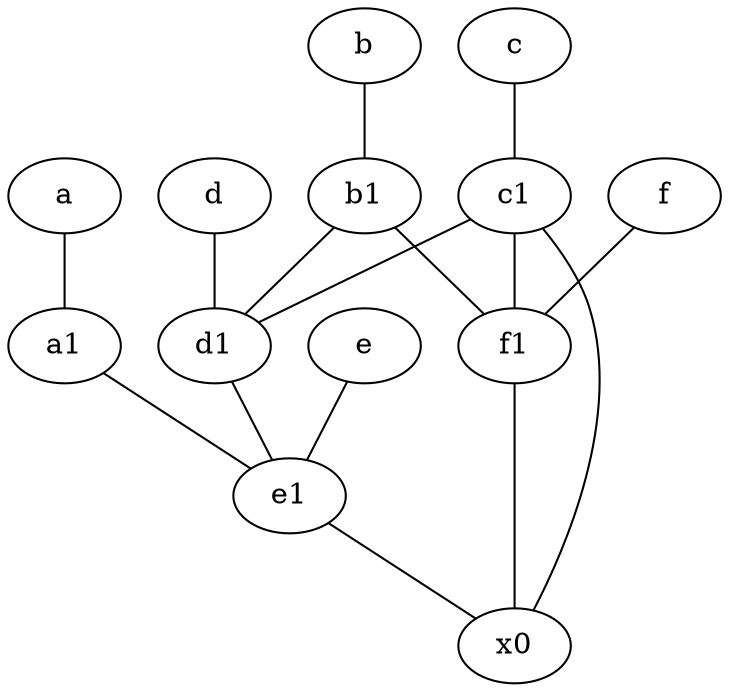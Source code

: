 graph {
	node [labelfontsize=50]
	f1 [labelfontsize=50 pos="3,8!"]
	x0 [labelfontsize=50]
	d [labelfontsize=50 pos="2,5!"]
	f [labelfontsize=50 pos="3,9!"]
	e [labelfontsize=50 pos="7,9!"]
	d1 [labelfontsize=50 pos="3,5!"]
	c [labelfontsize=50 pos="4.5,2!"]
	e1 [labelfontsize=50 pos="7,7!"]
	a [labelfontsize=50 pos="8,2!"]
	b1 [labelfontsize=50 pos="9,4!"]
	c1 [labelfontsize=50 pos="4.5,3!"]
	a1 [labelfontsize=50 pos="8,3!"]
	b [labelfontsize=50 pos="10,4!"]
	c1 -- x0
	d1 -- e1
	c1 -- d1
	a1 -- e1
	a -- a1
	b -- b1
	d -- d1
	c1 -- f1
	f -- f1
	e -- e1
	f1 -- x0
	b1 -- d1
	e1 -- x0
	b1 -- f1
	c -- c1
}
